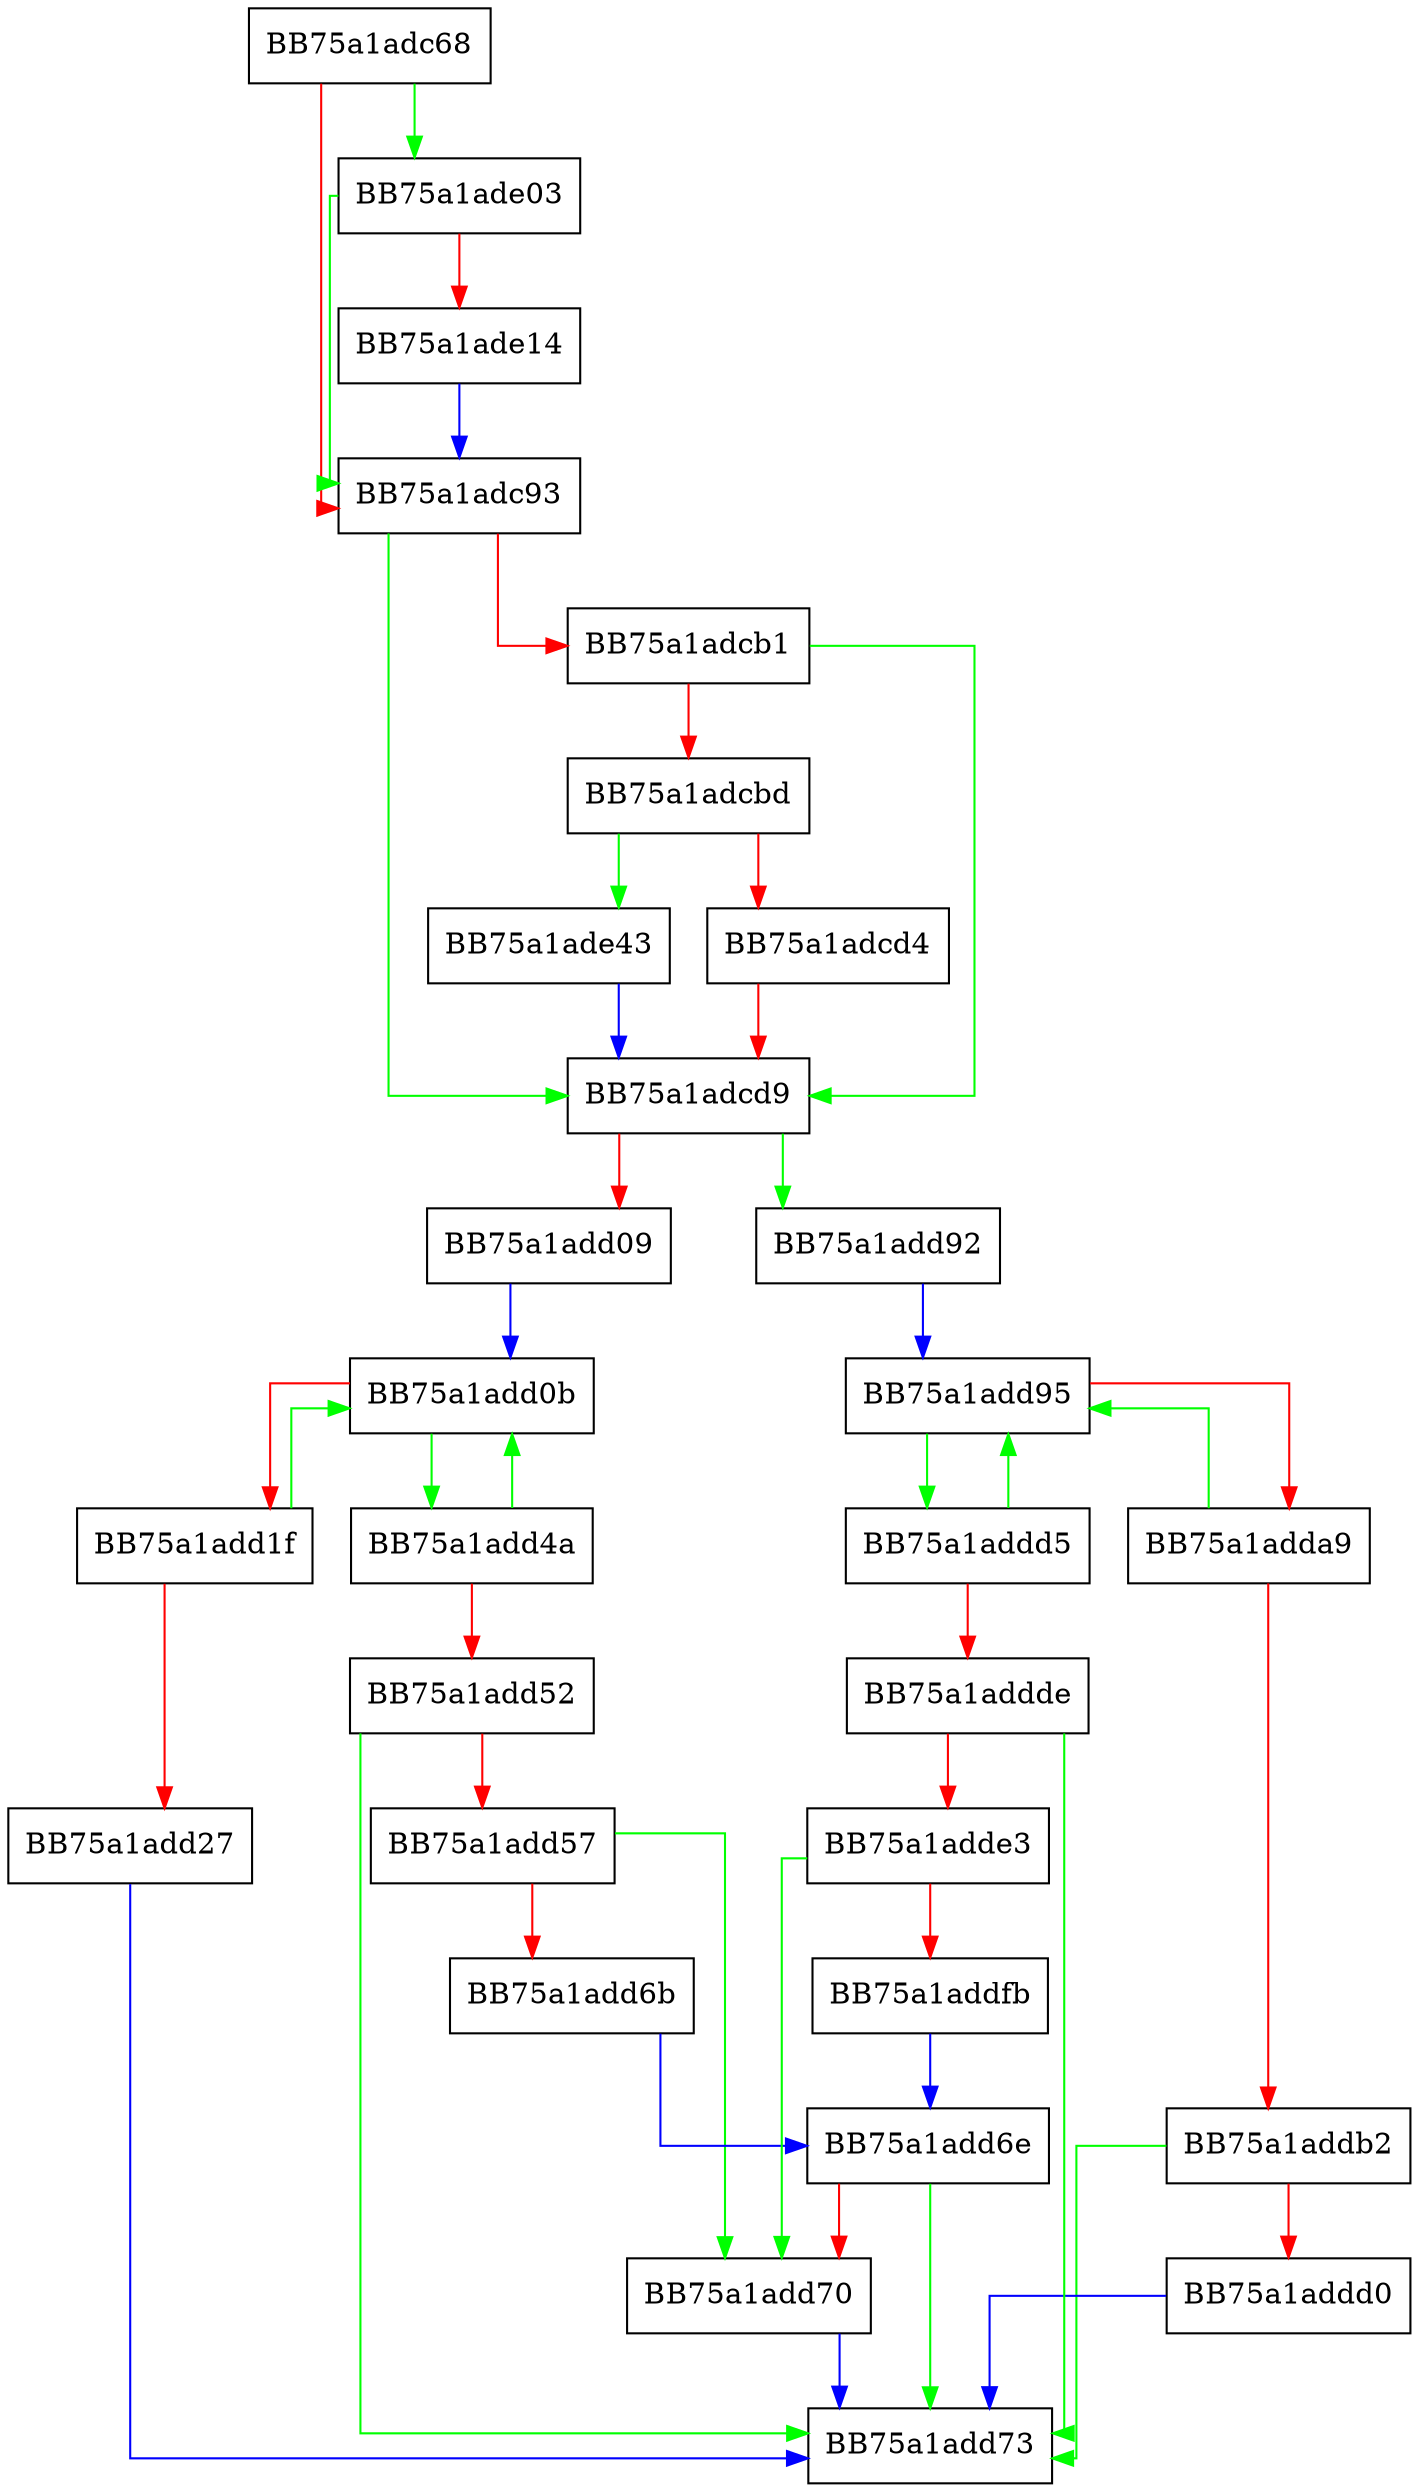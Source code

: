 digraph cleanup_dirty_BB {
  node [shape="box"];
  graph [splines=ortho];
  BB75a1adc68 -> BB75a1ade03 [color="green"];
  BB75a1adc68 -> BB75a1adc93 [color="red"];
  BB75a1adc93 -> BB75a1adcd9 [color="green"];
  BB75a1adc93 -> BB75a1adcb1 [color="red"];
  BB75a1adcb1 -> BB75a1adcd9 [color="green"];
  BB75a1adcb1 -> BB75a1adcbd [color="red"];
  BB75a1adcbd -> BB75a1ade43 [color="green"];
  BB75a1adcbd -> BB75a1adcd4 [color="red"];
  BB75a1adcd4 -> BB75a1adcd9 [color="red"];
  BB75a1adcd9 -> BB75a1add92 [color="green"];
  BB75a1adcd9 -> BB75a1add09 [color="red"];
  BB75a1add09 -> BB75a1add0b [color="blue"];
  BB75a1add0b -> BB75a1add4a [color="green"];
  BB75a1add0b -> BB75a1add1f [color="red"];
  BB75a1add1f -> BB75a1add0b [color="green"];
  BB75a1add1f -> BB75a1add27 [color="red"];
  BB75a1add27 -> BB75a1add73 [color="blue"];
  BB75a1add4a -> BB75a1add0b [color="green"];
  BB75a1add4a -> BB75a1add52 [color="red"];
  BB75a1add52 -> BB75a1add73 [color="green"];
  BB75a1add52 -> BB75a1add57 [color="red"];
  BB75a1add57 -> BB75a1add70 [color="green"];
  BB75a1add57 -> BB75a1add6b [color="red"];
  BB75a1add6b -> BB75a1add6e [color="blue"];
  BB75a1add6e -> BB75a1add73 [color="green"];
  BB75a1add6e -> BB75a1add70 [color="red"];
  BB75a1add70 -> BB75a1add73 [color="blue"];
  BB75a1add92 -> BB75a1add95 [color="blue"];
  BB75a1add95 -> BB75a1addd5 [color="green"];
  BB75a1add95 -> BB75a1adda9 [color="red"];
  BB75a1adda9 -> BB75a1add95 [color="green"];
  BB75a1adda9 -> BB75a1addb2 [color="red"];
  BB75a1addb2 -> BB75a1add73 [color="green"];
  BB75a1addb2 -> BB75a1addd0 [color="red"];
  BB75a1addd0 -> BB75a1add73 [color="blue"];
  BB75a1addd5 -> BB75a1add95 [color="green"];
  BB75a1addd5 -> BB75a1addde [color="red"];
  BB75a1addde -> BB75a1add73 [color="green"];
  BB75a1addde -> BB75a1adde3 [color="red"];
  BB75a1adde3 -> BB75a1add70 [color="green"];
  BB75a1adde3 -> BB75a1addfb [color="red"];
  BB75a1addfb -> BB75a1add6e [color="blue"];
  BB75a1ade03 -> BB75a1adc93 [color="green"];
  BB75a1ade03 -> BB75a1ade14 [color="red"];
  BB75a1ade14 -> BB75a1adc93 [color="blue"];
  BB75a1ade43 -> BB75a1adcd9 [color="blue"];
}